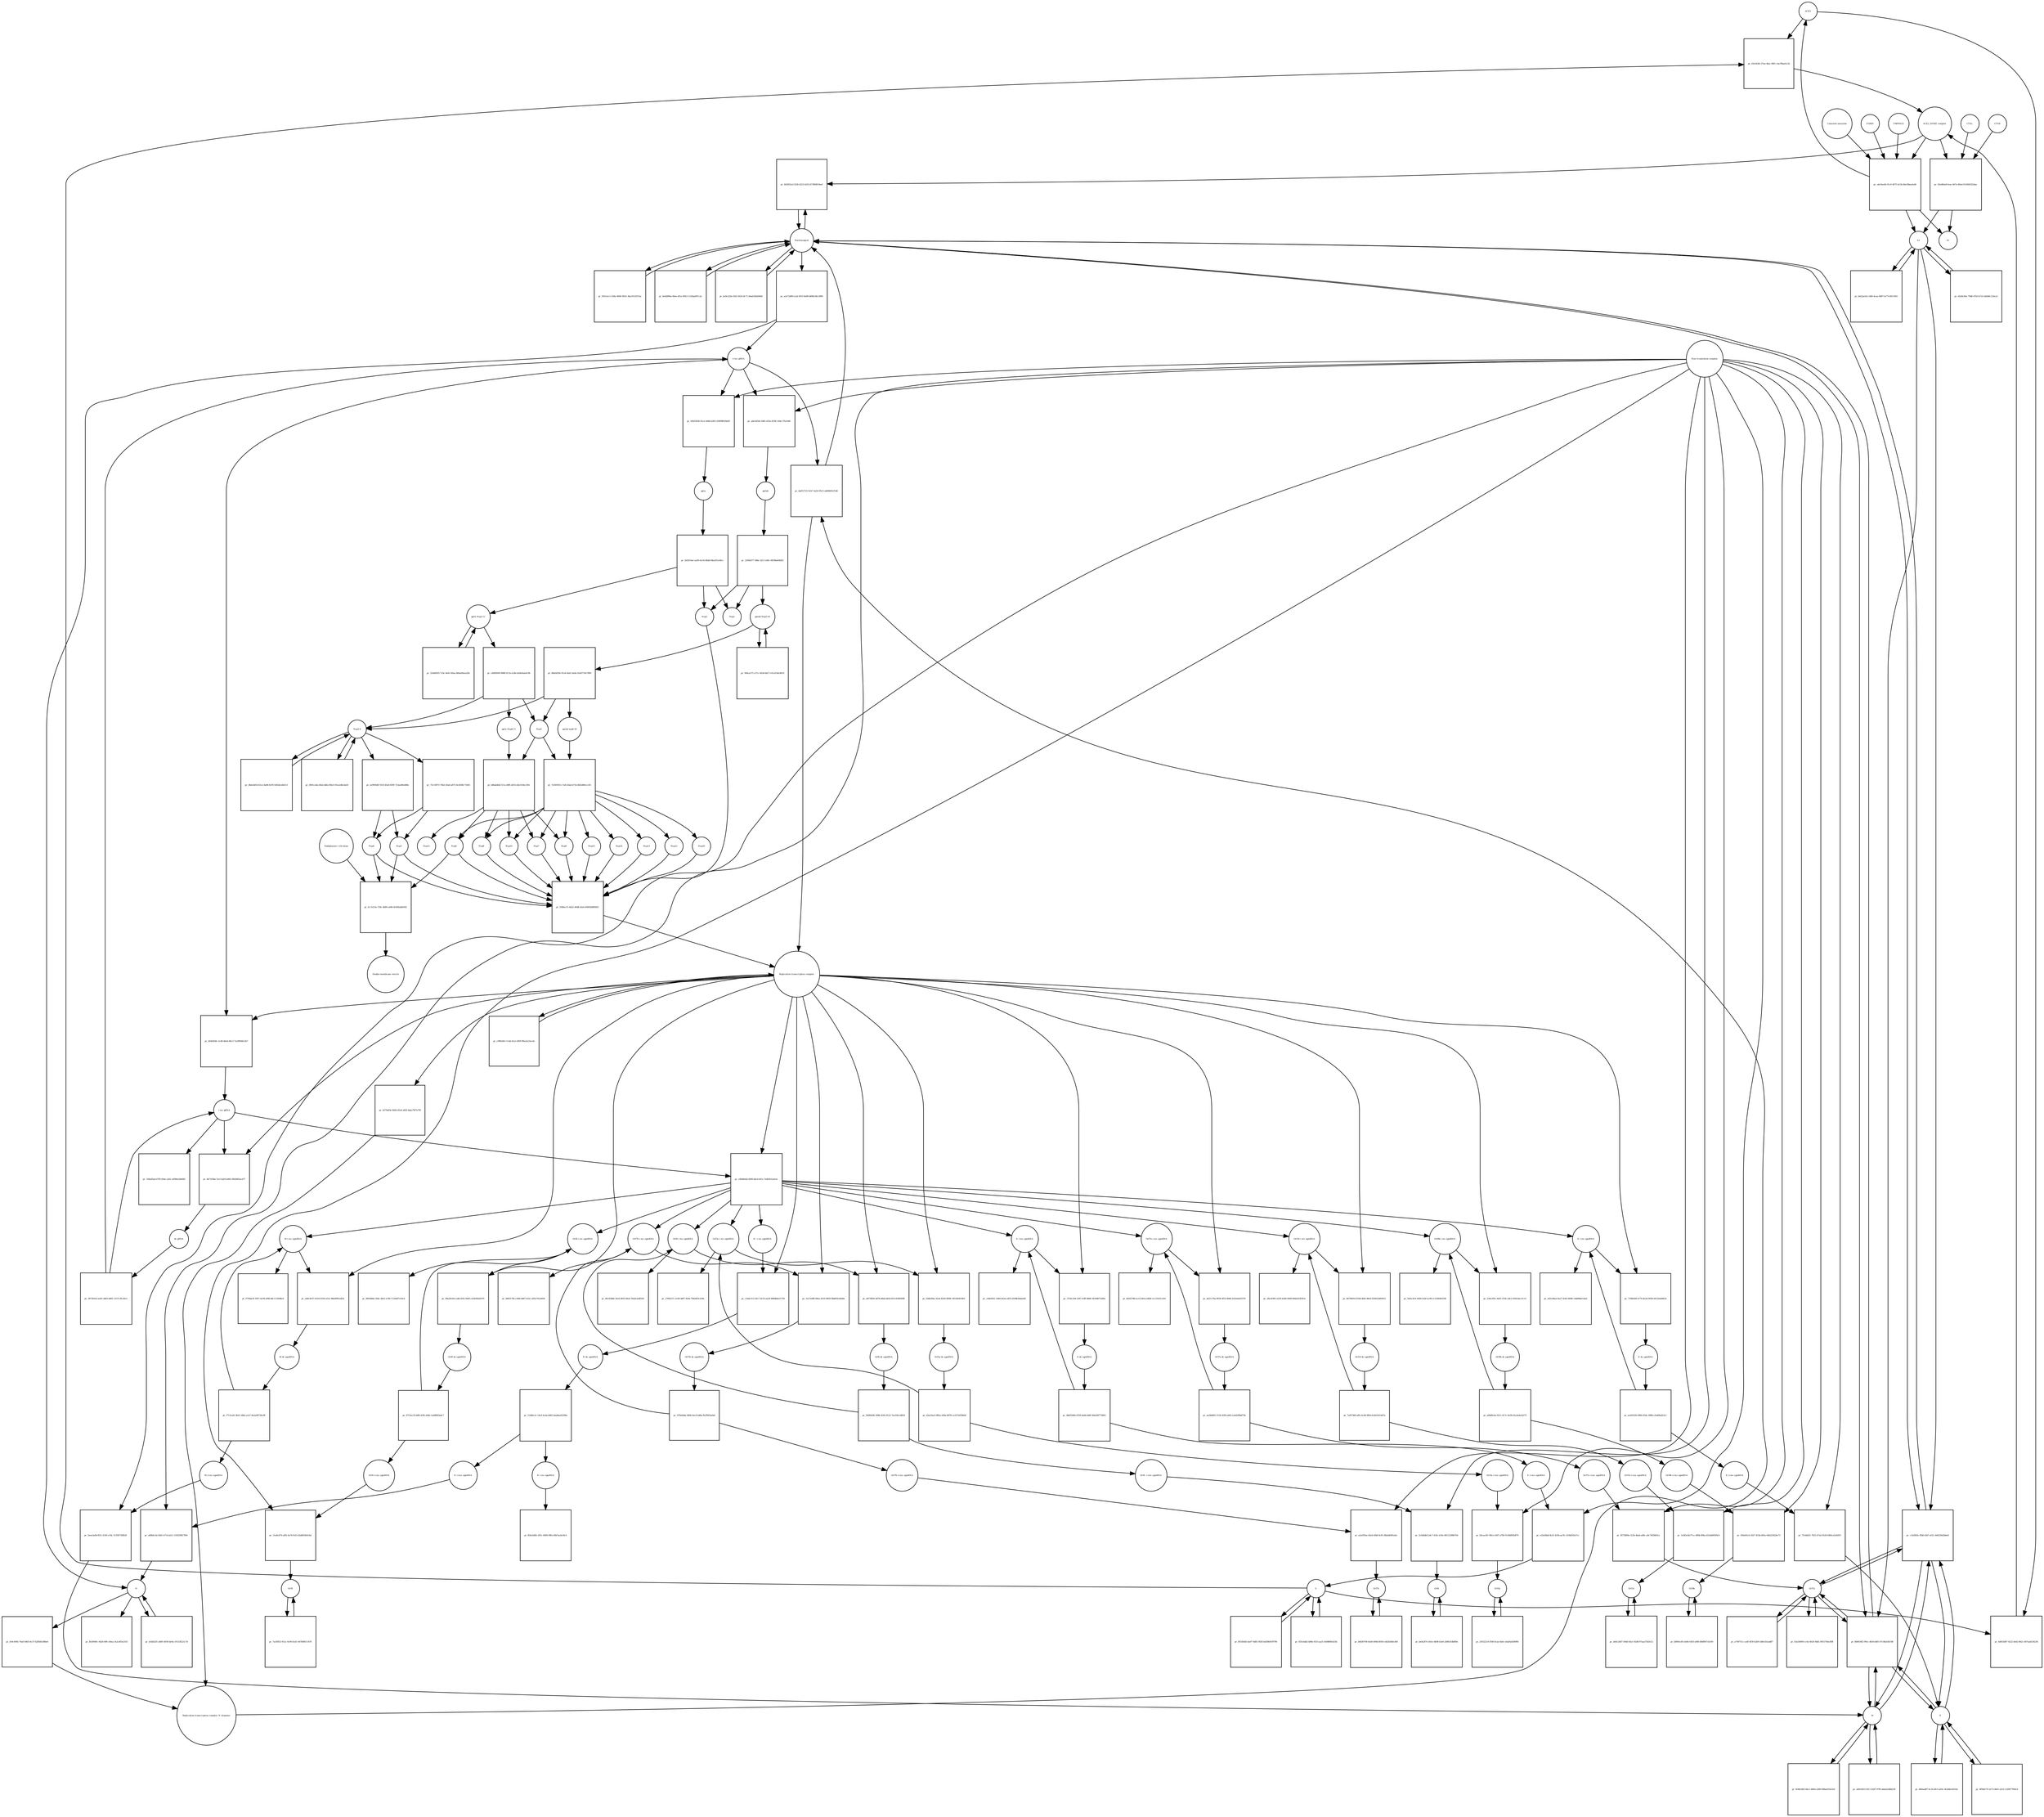 strict digraph  {
ACE2 [annotation="", bipartite=0, cls=macromolecule, fontsize=4, label=ACE2, shape=circle];
"pr_03e342fe-27ae-4fac-96f1-c4a7fbae5c1b" [annotation="", bipartite=1, cls=process, fontsize=4, label="pr_03e342fe-27ae-4fac-96f1-c4a7fbae5c1b", shape=square];
"ACE2_SPIKE complex" [annotation="", bipartite=0, cls=complex, fontsize=4, label="ACE2_SPIKE complex", shape=circle];
S [annotation=urn_miriam_uniprot_P0DTC2, bipartite=0, cls=macromolecule, fontsize=4, label=S, shape=circle];
Nucleocapsid [annotation="urn_miriam_obo.go_GO%3A0019013", bipartite=0, cls=complex, fontsize=4, label=Nucleocapsid, shape=circle];
"pr_843052a3-f228-4223-b25f-d17880819eef" [annotation="", bipartite=1, cls=process, fontsize=4, label="pr_843052a3-f228-4223-b25f-d17880819eef", shape=square];
"pr_63ed64a8-feae-467a-80ad-914366325daa" [annotation="", bipartite=1, cls=process, fontsize=4, label="pr_63ed64a8-feae-467a-80ad-914366325daa", shape=square];
S2 [annotation=urn_miriam_interpro_IPR002552, bipartite=0, cls=macromolecule, fontsize=4, label=S2, shape=circle];
CTSB [annotation="", bipartite=0, cls=macromolecule, fontsize=4, label=CTSB, shape=circle];
CTSL [annotation="", bipartite=0, cls=macromolecule, fontsize=4, label=CTSL, shape=circle];
S1 [annotation=urn_miriam_interpro_IPR002551, bipartite=0, cls=macromolecule, fontsize=4, label=S1, shape=circle];
"pr_6d455d87-9222-4e62-862c-b97aab534236" [annotation="", bipartite=1, cls=process, fontsize=4, label="pr_6d455d87-9222-4e62-862c-b97aab534236", shape=square];
"pr_8b9634f2-99cc-4fe8-b481-67c8fa03b7d8" [annotation="", bipartite=1, cls=process, fontsize=4, label="pr_8b9634f2-99cc-4fe8-b481-67c8fa03b7d8", shape=square];
E [annotation=urn_miriam_uniprot_P0DTC4, bipartite=0, cls=macromolecule, fontsize=4, label=E, shape=circle];
M [annotation=urn_miriam_uniprot_P0DTC5, bipartite=0, cls=macromolecule, fontsize=4, label=M, shape=circle];
Orf7a [annotation=urn_miriam_uniprot_P0DTC7, bipartite=0, cls=macromolecule, fontsize=4, label=Orf7a, shape=circle];
"pr_a2e72d69-e1af-4f53-8e89-b898c96c3989" [annotation="", bipartite=1, cls=process, fontsize=4, label="pr_a2e72d69-e1af-4f53-8e89-b898c96c3989", shape=square];
"(+)ss gRNA" [annotation=urn_miriam_refseq_NC_045512, bipartite=0, cls="nucleic acid feature", fontsize=4, label="(+)ss gRNA", shape=circle];
N [annotation=urn_miriam_uniprot_P0DTC9, bipartite=0, cls="macromolecule multimer", fontsize=4, label=N, shape=circle];
"pr_81fe1ec1-034e-4006-9655-3ba10120155a" [annotation="", bipartite=1, cls=process, fontsize=4, label="pr_81fe1ec1-034e-4006-9655-3ba10120155a", shape=square];
"pr_6e4d996a-06ee-4f1a-9953-1143ba997c2e" [annotation="", bipartite=1, cls=process, fontsize=4, label="pr_6e4d996a-06ee-4f1a-9953-1143ba997c2e", shape=square];
"pr_fb18949c-4428-49fc-b6ea-3e2cdf3e2103" [annotation="", bipartite=1, cls=process, fontsize=4, label="pr_fb18949c-4428-49fc-b6ea-3e2cdf3e2103", shape=square];
"pr_b1bb52f1-a885-4930-be9a-10133f221c7d" [annotation="", bipartite=1, cls=process, fontsize=4, label="pr_b1bb52f1-a885-4930-be9a-10133f221c7d", shape=square];
"N (+)ss sgmRNA" [annotation=urn_miriam_ncbigene_43740575, bipartite=0, cls="nucleic acid feature", fontsize=4, label="N (+)ss sgmRNA", shape=circle];
"pr_a80b0c3d-56d1-471d-ab11-319259817f66" [annotation="", bipartite=1, cls=process, fontsize=4, label="pr_a80b0c3d-56d1-471d-ab11-319259817f66", shape=square];
"Host translation complex" [annotation="urn_miriam_obo.go_GO%3A0070992", bipartite=0, cls=complex, fontsize=4, label="Host translation complex", shape=circle];
"pr_bc8c224e-f262-4414-8c71-b6a639eb940d" [annotation="", bipartite=1, cls=process, fontsize=4, label="pr_bc8c224e-f262-4414-8c71-b6a639eb940d", shape=square];
"pr_a4c9ee4b-91c9-4075-b134-6be50beafa46" [annotation="", bipartite=1, cls=process, fontsize=4, label="pr_a4c9ee4b-91c9-4075-b134-6be50beafa46", shape=square];
FURIN [annotation="", bipartite=0, cls=macromolecule, fontsize=4, label=FURIN, shape=circle];
TMPRSS2 [annotation="", bipartite=0, cls=macromolecule, fontsize=4, label=TMPRSS2, shape=circle];
"Camostat mesylate" [annotation="urn_miriam_pubchem.compound_2536", bipartite=0, cls="simple chemical", fontsize=4, label="Camostat mesylate", shape=circle];
"pr_62e8c46e-79d8-47b3-b723-eb0d6c21dca3" [annotation="", bipartite=1, cls=process, fontsize=4, label="pr_62e8c46e-79d8-47b3-b723-eb0d6c21dca3", shape=square];
"Replication transcription complex_N oligomer" [annotation="", bipartite=0, cls=complex, fontsize=4, label="Replication transcription complex_N oligomer", shape=circle];
"pr_da812722-9cb7-4a24-95c5-adb9b93cf1d6" [annotation="", bipartite=1, cls=process, fontsize=4, label="pr_da812722-9cb7-4a24-95c5-adb9b93cf1d6", shape=square];
"Replication transcription complex" [annotation="", bipartite=0, cls=complex, fontsize=4, label="Replication transcription complex", shape=circle];
"pr_c1b30b5c-ffb8-43d7-a011-446250d2bbe0" [annotation="", bipartite=1, cls=process, fontsize=4, label="pr_c1b30b5c-ffb8-43d7-a011-446250d2bbe0", shape=square];
"pr_bd22ae42-c9d0-4caa-9d97-fa77e3011903" [annotation="", bipartite=1, cls=process, fontsize=4, label="pr_bd22ae42-c9d0-4caa-9d97-fa77e3011903", shape=square];
"pp1a Nsp3-11" [annotation=urn_miriam_uniprot_P0DTC1, bipartite=0, cls=macromolecule, fontsize=4, label="pp1a Nsp3-11", shape=circle];
"pr_cd082600-9888-411b-a1db-afe8e4ae6c0b" [annotation="", bipartite=1, cls=process, fontsize=4, label="pr_cd082600-9888-411b-a1db-afe8e4ae6c0b", shape=square];
"pp1a Nsp6-11" [annotation=urn_miriam_uniprot_P0DTC1, bipartite=0, cls=macromolecule, fontsize=4, label="pp1a Nsp6-11", shape=circle];
"Nsp3-4" [annotation="urn_miriam_ncbiprotein_YP_009725299|urn_miriam_ncbiprotein_YP_009725300", bipartite=0, cls=macromolecule, fontsize=4, label="Nsp3-4", shape=circle];
Nsp5 [annotation=urn_miriam_ncbiprotein_YP_009725301, bipartite=0, cls="macromolecule multimer", fontsize=4, label=Nsp5, shape=circle];
"Endoplasmic reticulum" [annotation="urn_miriam_obo.go_GO%3A0005783", bipartite=0, cls=complex, fontsize=4, label="Endoplasmic reticulum", shape=circle];
"pr_fcc1e53a-729c-4b80-a446-8c6f4abb0282" [annotation="", bipartite=1, cls=process, fontsize=4, label="pr_fcc1e53a-729c-4b80-a446-8c6f4abb0282", shape=square];
"Double-membrane vesicle" [annotation="urn_miriam_obo.go_GO%3A0039718", bipartite=0, cls=complex, fontsize=4, label="Double-membrane vesicle", shape=circle];
Nsp4 [annotation=urn_miriam_ncbiprotein_YP_009725300, bipartite=0, cls=macromolecule, fontsize=4, label=Nsp4, shape=circle];
Nsp3 [annotation=urn_miriam_ncbiprotein_YP_009725299, bipartite=0, cls=macromolecule, fontsize=4, label=Nsp3, shape=circle];
Nsp6 [annotation=urn_miriam_ncbiprotein_YP_009725302, bipartite=0, cls=macromolecule, fontsize=4, label=Nsp6, shape=circle];
"pr_224dd505-7cbc-4e6c-b0aa-8d4a00aea28c" [annotation="", bipartite=1, cls=process, fontsize=4, label="pr_224dd505-7cbc-4e6c-b0aa-8d4a00aea28c", shape=square];
"pr_6bdcdd16-61ce-4a88-8cf9-5402dcebb513" [annotation="", bipartite=1, cls=process, fontsize=4, label="pr_6bdcdd16-61ce-4a88-8cf9-5402dcebb513", shape=square];
"pp1ab Nsp3-16" [annotation=urn_miriam_uniprot_P0DTD1, bipartite=0, cls=macromolecule, fontsize=4, label="pp1ab Nsp3-16", shape=circle];
"pr_944ca371-a71c-443d-bb17-e5ca53dc4810" [annotation="", bipartite=1, cls=process, fontsize=4, label="pr_944ca371-a71c-443d-bb17-e5ca53dc4810", shape=square];
"pr_88a6429a-91a4-4eb1-ba4e-43a0719e7899" [annotation="", bipartite=1, cls=process, fontsize=4, label="pr_88a6429a-91a4-4eb1-ba4e-43a0719e7899", shape=square];
"pp1ab nsp6-16" [annotation=urn_miriam_uniprot_P0DTD1, bipartite=0, cls=macromolecule, fontsize=4, label="pp1ab nsp6-16", shape=circle];
"pr_9e84c882-6bc1-4864-a589-098ae052e5ef" [annotation="", bipartite=1, cls=process, fontsize=4, label="pr_9e84c882-6bc1-4864-a589-098ae052e5ef", shape=square];
"pr_d00aad87-6c1b-4fc5-a63c-9e266e5431bc" [annotation="", bipartite=1, cls=process, fontsize=4, label="pr_d00aad87-6c1b-4fc5-a63c-9e266e5431bc", shape=square];
"pr_035cbdd2-b88e-41f3-aa51-fe6880fe625b" [annotation="", bipartite=1, cls=process, fontsize=4, label="pr_035cbdd2-b88e-41f3-aa51-fe6880fe625b", shape=square];
"pr_a6616815-f611-42d7-97f6-abeb22dbb239" [annotation="", bipartite=1, cls=process, fontsize=4, label="pr_a6616815-f611-42d7-97f6-abeb22dbb239", shape=square];
"pr_4f944170-2e73-4b01-a3cf-c520677f06c8" [annotation="", bipartite=1, cls=process, fontsize=4, label="pr_4f944170-2e73-4b01-a3cf-c520677f06c8", shape=square];
"pr_8f1d56d3-da97-4d81-8583-bd39b91f9796" [annotation="", bipartite=1, cls=process, fontsize=4, label="pr_8f1d56d3-da97-4d81-8583-bd39b91f9796", shape=square];
"pr_a749751c-ca4f-4f30-b2b9-5d9e1b1addf7" [annotation="", bipartite=1, cls=process, fontsize=4, label="pr_a749751c-ca4f-4f30-b2b9-5d9e1b1addf7", shape=square];
Orf6 [annotation=urn_miriam_uniprot_P0DTC6, bipartite=0, cls=macromolecule, fontsize=4, label=Orf6, shape=circle];
"pr_be9a3f7e-b01e-4b98-b3e6-2d9b31dbf89e" [annotation="", bipartite=1, cls=process, fontsize=4, label="pr_be9a3f7e-b01e-4b98-b3e6-2d9b31dbf89e", shape=square];
Orf3a [annotation=urn_miriam_uniprot_P0DTC3, bipartite=0, cls=macromolecule, fontsize=4, label=Orf3a, shape=circle];
"pr_20552214-f506-4cae-8a6c-ebaf4a838906" [annotation="", bipartite=1, cls=process, fontsize=4, label="pr_20552214-f506-4cae-8a6c-ebaf4a838906", shape=square];
Orf8 [annotation=urn_miriam_uniprot_P0DTC8, bipartite=0, cls=macromolecule, fontsize=4, label=Orf8, shape=circle];
"pr_7acf0f32-912c-4c90-b1d1-447b88511476" [annotation="", bipartite=1, cls=process, fontsize=4, label="pr_7acf0f32-912c-4c90-b1d1-447b88511476", shape=square];
Orf9b [annotation=urn_miriam_uniprot_P0DTD2, bipartite=0, cls=macromolecule, fontsize=4, label=Orf9b, shape=circle];
"pr_b809ec85-eb46-4303-af68-d9df847cb169" [annotation="", bipartite=1, cls=process, fontsize=4, label="pr_b809ec85-eb46-4303-af68-d9df847cb169", shape=square];
Orf14 [annotation=urn_miriam_uniprot_P0DTD3, bipartite=0, cls=macromolecule, fontsize=4, label=Orf14, shape=circle];
"pr_de8c24d7-59dd-45a1-92d8-97aaa75d3e12" [annotation="", bipartite=1, cls=process, fontsize=4, label="pr_de8c24d7-59dd-45a1-92d8-97aaa75d3e12", shape=square];
Orf7b [annotation=urn_miriam_uniprot_P0DTD8, bipartite=0, cls=macromolecule, fontsize=4, label=Orf7b, shape=circle];
"pr_b0d36768-0ed4-494d-8050-cb62b58dc560" [annotation="", bipartite=1, cls=process, fontsize=4, label="pr_b0d36768-0ed4-494d-8050-cb62b58dc560", shape=square];
"pr_03a54909-cc0a-4620-9dd1-0051764e3f8f" [annotation="", bipartite=1, cls=process, fontsize=4, label="pr_03a54909-cc0a-4620-9dd1-0051764e3f8f", shape=square];
"M (+)ss sgmRNA" [annotation="", bipartite=0, cls="nucleic acid feature", fontsize=4, label="M (+)ss sgmRNA", shape=circle];
"pr_3eea3a0b-f021-4100-a7dc-313587180b3f" [annotation="", bipartite=1, cls=process, fontsize=4, label="pr_3eea3a0b-f021-4100-a7dc-313587180b3f", shape=square];
"E (+)ss sgmRNA" [annotation="", bipartite=0, cls="nucleic acid feature", fontsize=4, label="E (+)ss sgmRNA", shape=circle];
"pr_7f1ddd31-7623-47a4-9528-f406ce5e8293" [annotation="", bipartite=1, cls=process, fontsize=4, label="pr_7f1ddd31-7623-47a4-9528-f406ce5e8293", shape=square];
"S (+)ss sgmRNA" [annotation="", bipartite=0, cls="nucleic acid feature", fontsize=4, label="S (+)ss sgmRNA", shape=circle];
"pr_e32e08a8-8cf2-410b-aa7b-1169d183a7cc" [annotation="", bipartite=1, cls=process, fontsize=4, label="pr_e32e08a8-8cf2-410b-aa7b-1169d183a7cc", shape=square];
"Orf7a (+)ss sgmRNA" [annotation="", bipartite=0, cls="nucleic acid feature", fontsize=4, label="Orf7a (+)ss sgmRNA", shape=circle];
"pr_8575808a-512b-4bab-a86c-a9c74f38401a" [annotation="", bipartite=1, cls=process, fontsize=4, label="pr_8575808a-512b-4bab-a86c-a9c74f38401a", shape=square];
"Orf6  (+)ss sgmRNA" [annotation="", bipartite=0, cls="nucleic acid feature", fontsize=4, label="Orf6  (+)ss sgmRNA", shape=circle];
"pr_2c0d4dfd-2dc7-418c-b19e-881122886764" [annotation="", bipartite=1, cls=process, fontsize=4, label="pr_2c0d4dfd-2dc7-418c-b19e-881122886764", shape=square];
"Orf3a (+)ss sgmRNA" [annotation="", bipartite=0, cls="nucleic acid feature", fontsize=4, label="Orf3a (+)ss sgmRNA", shape=circle];
"pr_04cac4f1-981e-4367-a7b9-9138d065df70" [annotation="", bipartite=1, cls=process, fontsize=4, label="pr_04cac4f1-981e-4367-a7b9-9138d065df70", shape=square];
"Orf8 (+)ss sgmRNA" [annotation="", bipartite=0, cls="nucleic acid feature", fontsize=4, label="Orf8 (+)ss sgmRNA", shape=circle];
"pr_31a8cd74-a9f2-4a78-9cf2-d2d0836d10af" [annotation="", bipartite=1, cls=process, fontsize=4, label="pr_31a8cd74-a9f2-4a78-9cf2-d2d0836d10af", shape=square];
"Orf9b (+)ss sgmRNA" [annotation="", bipartite=0, cls="nucleic acid feature", fontsize=4, label="Orf9b (+)ss sgmRNA", shape=circle];
"pr_056e05c6-2027-453b-b92a-04b225624e73" [annotation="", bipartite=1, cls=process, fontsize=4, label="pr_056e05c6-2027-453b-b92a-04b225624e73", shape=square];
"Orf14 (+)ss sgmRNA" [annotation="", bipartite=0, cls="nucleic acid feature", fontsize=4, label="Orf14 (+)ss sgmRNA", shape=circle];
"pr_3c8f2cb8-f7cc-489b-896a-d31dd495f9c8" [annotation="", bipartite=1, cls=process, fontsize=4, label="pr_3c8f2cb8-f7cc-489b-896a-d31dd495f9c8", shape=square];
"Orf7b (+)ss sgmRNA" [annotation="", bipartite=0, cls="nucleic acid feature", fontsize=4, label="Orf7b (+)ss sgmRNA", shape=circle];
"pr_a2a595ee-82e6-40bf-8cf0-38deb6081a6c" [annotation="", bipartite=1, cls=process, fontsize=4, label="pr_a2a595ee-82e6-40bf-8cf0-38deb6081a6c", shape=square];
"(-)ss gRNA" [annotation=urn_miriam_refseq_NC_045512, bipartite=0, cls="nucleic acid feature", fontsize=4, label="(-)ss gRNA", shape=circle];
"pr_558ed5ad-67f9-45de-a361-af990e26d082" [annotation="", bipartite=1, cls=process, fontsize=4, label="pr_558ed5ad-67f9-45de-a361-af990e26d082", shape=square];
"pr_fe9c4945-78a0-4465-8c37-b2ffd41d9be6" [annotation="", bipartite=1, cls=process, fontsize=4, label="pr_fe9c4945-78a0-4465-8c37-b2ffd41d9be6", shape=square];
"pr_d5d030dc-3c48-46e6-86c3-7a29904b12b7" [annotation="", bipartite=1, cls=process, fontsize=4, label="pr_d5d030dc-3c48-46e6-86c3-7a29904b12b7", shape=square];
"M (-)ss sgmRNA" [annotation=urn_miriam_ncbigene_43740571, bipartite=0, cls="nucleic acid feature", fontsize=4, label="M (-)ss sgmRNA", shape=circle];
"pr_f793be3f-3507-4c09-af98-d6c1135fdbc6" [annotation="", bipartite=1, cls=process, fontsize=4, label="pr_f793be3f-3507-4c09-af98-d6c1135fdbc6", shape=square];
"E (-)ss sgmRNA" [annotation=urn_miriam_ncbigene_43740570, bipartite=0, cls="nucleic acid feature", fontsize=4, label="E (-)ss sgmRNA", shape=circle];
"pr_e43cd6aa-4aa7-4243-869b-14dd0bb15ab2" [annotation="", bipartite=1, cls=process, fontsize=4, label="pr_e43cd6aa-4aa7-4243-869b-14dd0bb15ab2", shape=square];
"S (-)ss sgmRNA" [annotation="", bipartite=0, cls="nucleic acid feature", fontsize=4, label="S (-)ss sgmRNA", shape=circle];
"pr_c0def261-146d-4a5a-a455-d169b3bab2d0" [annotation="", bipartite=1, cls=process, fontsize=4, label="pr_c0def261-146d-4a5a-a455-d169b3bab2d0", shape=square];
"Orf7a (-)ss sgmRNA" [annotation="", bipartite=0, cls="nucleic acid feature", fontsize=4, label="Orf7a (-)ss sgmRNA", shape=circle];
"pr_662f2786-ac23-461a-b49d-1cc31b31c416" [annotation="", bipartite=1, cls=process, fontsize=4, label="pr_662f2786-ac23-461a-b49d-1cc31b31c416", shape=square];
"Orf6 (-)ss sgmRNA" [annotation="", bipartite=0, cls="nucleic acid feature", fontsize=4, label="Orf6 (-)ss sgmRNA", shape=circle];
"pr_06c93db6-1bc6-4053-bfed-76a4e2a8f262" [annotation="", bipartite=1, cls=process, fontsize=4, label="pr_06c93db6-1bc6-4053-bfed-76a4e2a8f262", shape=square];
"Orf3a (-)ss sgmRNA" [annotation="", bipartite=0, cls="nucleic acid feature", fontsize=4, label="Orf3a (-)ss sgmRNA", shape=circle];
"pr_2766227c-2c69-4df7-9244-7b45df3ca59a" [annotation="", bipartite=1, cls=process, fontsize=4, label="pr_2766227c-2c69-4df7-9244-7b45df3ca59a", shape=square];
"Orf8 (-)ss sgmRNA" [annotation="", bipartite=0, cls="nucleic acid feature", fontsize=4, label="Orf8 (-)ss sgmRNA", shape=circle];
"pr_4893dbbc-fd4c-4bcf-a7d0-7c1bd47c03cb" [annotation="", bipartite=1, cls=process, fontsize=4, label="pr_4893dbbc-fd4c-4bcf-a7d0-7c1bd47c03cb", shape=square];
"Orf9b (-)ss sgmRNA" [annotation="", bipartite=0, cls="nucleic acid feature", fontsize=4, label="Orf9b (-)ss sgmRNA", shape=circle];
"pr_5efac414-5694-4cbf-ac99-1c163649218b" [annotation="", bipartite=1, cls=process, fontsize=4, label="pr_5efac414-5694-4cbf-ac99-1c163649218b", shape=square];
"Orf14 (-)ss sgmRNA" [annotation="", bipartite=0, cls="nucleic acid feature", fontsize=4, label="Orf14 (-)ss sgmRNA", shape=circle];
"pr_3fac8395-2a50-4246-9499-00da433f3f1e" [annotation="", bipartite=1, cls=process, fontsize=4, label="pr_3fac8395-2a50-4246-9499-00da433f3f1e", shape=square];
"Orf7b (-)ss sgmRNA" [annotation="", bipartite=0, cls="nucleic acid feature", fontsize=4, label="Orf7b (-)ss sgmRNA", shape=circle];
"pr_90d3179e-c49b-4487-b32c-a05a741a0f36" [annotation="", bipartite=1, cls=process, fontsize=4, label="pr_90d3179e-c49b-4487-b32c-a05a741a0f36", shape=square];
"pr_8b71f5bb-7ecf-4a95-b965-f9d2883ecd77" [annotation="", bipartite=1, cls=process, fontsize=4, label="pr_8b71f5bb-7ecf-4a95-b965-f9d2883ecd77", shape=square];
"ds gRNA" [annotation=urn_miriam_refseq_NC_045512, bipartite=0, cls="nucleic acid feature", fontsize=4, label="ds gRNA", shape=circle];
"pr_a94c9c07-61e9-4104-a53c-98e6f901a82e" [annotation="", bipartite=1, cls=process, fontsize=4, label="pr_a94c9c07-61e9-4104-a53c-98e6f901a82e", shape=square];
"M ds sgmRNA" [annotation="", bipartite=0, cls="nucleic acid feature", fontsize=4, label="M ds sgmRNA", shape=circle];
"pr_719b020f-b779-4e2d-9938-4415afa66fcb" [annotation="", bipartite=1, cls=process, fontsize=4, label="pr_719b020f-b779-4e2d-9938-4415afa66fcb", shape=square];
"E ds sgmRNA" [annotation="", bipartite=0, cls="nucleic acid feature", fontsize=4, label="E ds sgmRNA", shape=circle];
"pr_751bc184-2387-43ff-8660-3618d0722bfa" [annotation="", bipartite=1, cls=process, fontsize=4, label="pr_751bc184-2387-43ff-8660-3618d0722bfa", shape=square];
"S ds sgmRNA" [annotation="", bipartite=0, cls="nucleic acid feature", fontsize=4, label="S ds sgmRNA", shape=circle];
"pr_da51176a-8939-4f52-8b9e-b1b5a6af3370" [annotation="", bipartite=1, cls=process, fontsize=4, label="pr_da51176a-8939-4f52-8b9e-b1b5a6af3370", shape=square];
"Orf7a ds sgmRNA" [annotation="", bipartite=0, cls="nucleic acid feature", fontsize=4, label="Orf7a ds sgmRNA", shape=circle];
"pr_d473ff40-4d78-48ab-bb54-831c638930fb" [annotation="", bipartite=1, cls=process, fontsize=4, label="pr_d473ff40-4d78-48ab-bb54-831c638930fb", shape=square];
"Orf6 ds sgmRNA" [annotation="", bipartite=0, cls="nucleic acid feature", fontsize=4, label="Orf6 ds sgmRNA", shape=circle];
"pr_f2db204a-32a4-4259-9098-14f149301963" [annotation="", bipartite=1, cls=process, fontsize=4, label="pr_f2db204a-32a4-4259-9098-14f149301963", shape=square];
"Orf3a ds sgmRNA" [annotation="", bipartite=0, cls="nucleic acid feature", fontsize=4, label="Orf3a ds sgmRNA", shape=circle];
"pr_99a20c6d-ca4b-45f2-9a85-cd3438afd370" [annotation="", bipartite=1, cls=process, fontsize=4, label="pr_99a20c6d-ca4b-45f2-9a85-cd3438afd370", shape=square];
"Orf8 ds sgmRNA" [annotation="", bipartite=0, cls="nucleic acid feature", fontsize=4, label="Orf8 ds sgmRNA", shape=circle];
"pr_334c295c-4d31-47dc-a8c2-929cdaccfc12" [annotation="", bipartite=1, cls=process, fontsize=4, label="pr_334c295c-4d31-47dc-a8c2-929cdaccfc12", shape=square];
"Orf9b ds sgmRNA" [annotation="", bipartite=0, cls="nucleic acid feature", fontsize=4, label="Orf9b ds sgmRNA", shape=circle];
"pr_86790916-91b9-4bf2-86e0-930432d93912" [annotation="", bipartite=1, cls=process, fontsize=4, label="pr_86790916-91b9-4bf2-86e0-930432d93912", shape=square];
"Orf14 ds sgmRNA" [annotation="", bipartite=0, cls="nucleic acid feature", fontsize=4, label="Orf14 ds sgmRNA", shape=circle];
"pr_1e27a98f-00ea-4510-9850-9bbf05c6d56e" [annotation="", bipartite=1, cls=process, fontsize=4, label="pr_1e27a98f-00ea-4510-9850-9bbf05c6d56e", shape=square];
"Orf7b ds sgmRNA" [annotation="", bipartite=0, cls="nucleic acid feature", fontsize=4, label="Orf7b ds sgmRNA", shape=circle];
"pr_397561b3-ae81-4d63-b801-2157c3fc26ce" [annotation="", bipartite=1, cls=process, fontsize=4, label="pr_397561b3-ae81-4d63-b801-2157c3fc26ce", shape=square];
"pr_f713ca41-8b21-4bfe-a1a7-8a2a90730c99" [annotation="", bipartite=1, cls=process, fontsize=4, label="pr_f713ca41-8b21-4bfe-a1a7-8a2a90730c99", shape=square];
"pr_acb01626-9960-45dc-906b-cfe40fad23c1" [annotation="", bipartite=1, cls=process, fontsize=4, label="pr_acb01626-9960-45dc-906b-cfe40fad23c1", shape=square];
"pr_4b835084-0359-4a6b-bd0f-49ed58773683" [annotation="", bipartite=1, cls=process, fontsize=4, label="pr_4b835084-0359-4a6b-bd0f-49ed58773683", shape=square];
"pr_ea58d465-5126-42f8-a942-e2e62f0bd73b" [annotation="", bipartite=1, cls=process, fontsize=4, label="pr_ea58d465-5126-42f8-a942-e2e62f0bd73b", shape=square];
"pr_f4984266-3984-4245-8122-7ee55fe1d854" [annotation="", bipartite=1, cls=process, fontsize=4, label="pr_f4984266-3984-4245-8122-7ee55fe1d854", shape=square];
"pr_d3a23ee5-882a-438a-8678-ce327a059b0d" [annotation="", bipartite=1, cls=process, fontsize=4, label="pr_d3a23ee5-882a-438a-8678-ce327a059b0d", shape=square];
"pr_8715ec3f-0df9-43f4-a94b-1afd8f45edc7" [annotation="", bipartite=1, cls=process, fontsize=4, label="pr_8715ec3f-0df9-43f4-a94b-1afd8f45edc7", shape=square];
"pr_e68d9c6e-9211-417c-9e39-d1a3e4e1b275" [annotation="", bipartite=1, cls=process, fontsize=4, label="pr_e68d9c6e-9211-417c-9e39-d1a3e4e1b275", shape=square];
"pr_7a95746f-affe-4c08-9f64-6c9e9161447a" [annotation="", bipartite=1, cls=process, fontsize=4, label="pr_7a95746f-affe-4c08-9f64-6c9e9161447a", shape=square];
"pr_070eb4de-9846-4ec8-b48a-fb1ff6f3a0a6" [annotation="", bipartite=1, cls=process, fontsize=4, label="pr_070eb4de-9846-4ec8-b48a-fb1ff6f3a0a6", shape=square];
"N  (-)ss sgmRNA" [annotation=urn_miriam_ncbigene_43740575, bipartite=0, cls="nucleic acid feature", fontsize=4, label="N  (-)ss sgmRNA", shape=circle];
"pr_c5a8c313-26c7-4133-aa29-898db6a51756" [annotation="", bipartite=1, cls=process, fontsize=4, label="pr_c5a8c313-26c7-4133-aa29-898db6a51756", shape=square];
"N ds sgmRNA" [annotation="", bipartite=0, cls="nucleic acid feature", fontsize=4, label="N ds sgmRNA", shape=circle];
"pr_11db0c2c-14c0-4cda-b662-dea8ead2298a" [annotation="", bipartite=1, cls=process, fontsize=4, label="pr_11db0c2c-14c0-4cda-b662-dea8ead2298a", shape=square];
"N (-)ss sgmRNA" [annotation="", bipartite=0, cls="nucleic acid feature", fontsize=4, label="N (-)ss sgmRNA", shape=circle];
pp1ab [annotation=urn_miriam_uniprot_P0DTD1, bipartite=0, cls=macromolecule, fontsize=4, label=pp1ab, shape=circle];
"pr_2269e077-48bc-4211-b4fc-8459bdefb81f" [annotation="", bipartite=1, cls=process, fontsize=4, label="pr_2269e077-48bc-4211-b4fc-8459bdefb81f", shape=square];
Nsp2 [annotation=urn_miriam_ncbiprotein_YP_009725298, bipartite=0, cls=macromolecule, fontsize=4, label=Nsp2, shape=circle];
Nsp1 [annotation=urn_miriam_ncbiprotein_YP_009725297, bipartite=0, cls=macromolecule, fontsize=4, label=Nsp1, shape=circle];
pp1a [annotation=urn_miriam_uniprot_P0DTC1, bipartite=0, cls=macromolecule, fontsize=4, label=pp1a, shape=circle];
"pr_2b5410ae-ea09-4c54-86dd-f4ba3f1a58cc" [annotation="", bipartite=1, cls=process, fontsize=4, label="pr_2b5410ae-ea09-4c54-86dd-f4ba3f1a58cc", shape=square];
"pr_0601ca6a-6fab-4db2-89a5-91ea2d6cda50" [annotation="", bipartite=1, cls=process, fontsize=4, label="pr_0601ca6a-6fab-4db2-89a5-91ea2d6cda50", shape=square];
"pr_ee995fd8-7d10-45a9-83f9-723aa98e488e" [annotation="", bipartite=1, cls=process, fontsize=4, label="pr_ee995fd8-7d10-45a9-83f9-723aa98e488e", shape=square];
"pr_72c16973-76b2-45a6-a873-0c4508c71665" [annotation="", bipartite=1, cls=process, fontsize=4, label="pr_72c16973-76b2-45a6-a873-0c4508c71665", shape=square];
"pr_b8bab4b4-511a-48ff-a833-e6e3104c259c" [annotation="", bipartite=1, cls=process, fontsize=4, label="pr_b8bab4b4-511a-48ff-a833-e6e3104c259c", shape=square];
Nsp7 [annotation=urn_miriam_ncbiprotein_YP_009725303, bipartite=0, cls=macromolecule, fontsize=4, label=Nsp7, shape=circle];
Nsp8 [annotation=urn_miriam_ncbiprotein_YP_009725304, bipartite=0, cls=macromolecule, fontsize=4, label=Nsp8, shape=circle];
Nsp9 [annotation=urn_miriam_ncbiprotein_YP_009725305, bipartite=0, cls=macromolecule, fontsize=4, label=Nsp9, shape=circle];
Nsp10 [annotation=urn_miriam_ncbiprotein_YP_009725306, bipartite=0, cls=macromolecule, fontsize=4, label=Nsp10, shape=circle];
Nsp11 [annotation=urn_miriam_ncbiprotein_YP_009725312, bipartite=0, cls=macromolecule, fontsize=4, label=Nsp11, shape=circle];
"pr_7e305933-c7a8-43ab-b71b-4fd2d08ccc83" [annotation="", bipartite=1, cls=process, fontsize=4, label="pr_7e305933-c7a8-43ab-b71b-4fd2d08ccc83", shape=square];
Nsp13 [annotation=urn_miriam_ncbiprotein_YP_009725308, bipartite=0, cls=macromolecule, fontsize=4, label=Nsp13, shape=circle];
Nsp12 [annotation=urn_miriam_ncbiprotein_YP_009725307, bipartite=0, cls=macromolecule, fontsize=4, label=Nsp12, shape=circle];
Nsp16 [annotation=urn_miriam_ncbiprotein_YP_009725311, bipartite=0, cls=macromolecule, fontsize=4, label=Nsp16, shape=circle];
Nsp15 [annotation=urn_miriam_ncbiprotein_YP_009725310, bipartite=0, cls=macromolecule, fontsize=4, label=Nsp15, shape=circle];
Nsp14 [annotation=urn_miriam_ncbiprotein_YP_009725309, bipartite=0, cls=macromolecule, fontsize=4, label=Nsp14, shape=circle];
"pr_5f46ec51-bd22-46d8-b3e6-46692b800d51" [annotation="", bipartite=1, cls=process, fontsize=4, label="pr_5f46ec51-bd22-46d8-b3e6-46692b800d51", shape=square];
"pr_43b55636-91ce-4440-b365-439f98029a69" [annotation="", bipartite=1, cls=process, fontsize=4, label="pr_43b55636-91ce-4440-b365-439f98029a69", shape=square];
"pr_abe54244-3465-410a-8358-10dcc7fa1040" [annotation="", bipartite=1, cls=process, fontsize=4, label="pr_abe54244-3465-410a-8358-10dcc7fa1040", shape=square];
"pr_85bcbd82-295c-4069-99fe-66b7aa4cf4c6" [annotation="", bipartite=1, cls=process, fontsize=4, label="pr_85bcbd82-295c-4069-99fe-66b7aa4cf4c6", shape=square];
"pr_c99628cf-1c4d-41a1-bf0f-ff8a3a23eceb" [annotation="", bipartite=1, cls=process, fontsize=4, label="pr_c99628cf-1c4d-41a1-bf0f-ff8a3a23eceb", shape=square];
"pr_b579ef0e-9d2b-45e4-a85f-4da270f7e7f6" [annotation="", bipartite=1, cls=process, fontsize=4, label="pr_b579ef0e-9d2b-45e4-a85f-4da270f7e7f6", shape=square];
"pr_c80d40a8-d589-4bcd-bf1e-7a0b501eeb1e" [annotation="", bipartite=1, cls=process, fontsize=4, label="pr_c80d40a8-d589-4bcd-bf1e-7a0b501eeb1e", shape=square];
ACE2 -> "pr_03e342fe-27ae-4fac-96f1-c4a7fbae5c1b"  [annotation="", interaction_type=consumption];
ACE2 -> "pr_6d455d87-9222-4e62-862c-b97aab534236"  [annotation="", interaction_type=consumption];
"pr_03e342fe-27ae-4fac-96f1-c4a7fbae5c1b" -> "ACE2_SPIKE complex"  [annotation="", interaction_type=production];
"ACE2_SPIKE complex" -> "pr_843052a3-f228-4223-b25f-d17880819eef"  [annotation="urn_miriam_pubmed_32142651|urn_miriam_pubmed_32094589|urn_miriam_taxonomy_2697049", interaction_type=stimulation];
"ACE2_SPIKE complex" -> "pr_63ed64a8-feae-467a-80ad-914366325daa"  [annotation="", interaction_type=consumption];
"ACE2_SPIKE complex" -> "pr_a4c9ee4b-91c9-4075-b134-6be50beafa46"  [annotation="", interaction_type=consumption];
S -> "pr_03e342fe-27ae-4fac-96f1-c4a7fbae5c1b"  [annotation="", interaction_type=consumption];
S -> "pr_6d455d87-9222-4e62-862c-b97aab534236"  [annotation="", interaction_type=consumption];
S -> "pr_035cbdd2-b88e-41f3-aa51-fe6880fe625b"  [annotation="", interaction_type=consumption];
S -> "pr_8f1d56d3-da97-4d81-8583-bd39b91f9796"  [annotation="", interaction_type=consumption];
Nucleocapsid -> "pr_843052a3-f228-4223-b25f-d17880819eef"  [annotation="", interaction_type=consumption];
Nucleocapsid -> "pr_8b9634f2-99cc-4fe8-b481-67c8fa03b7d8"  [annotation="", interaction_type=consumption];
Nucleocapsid -> "pr_a2e72d69-e1af-4f53-8e89-b898c96c3989"  [annotation="", interaction_type=consumption];
Nucleocapsid -> "pr_81fe1ec1-034e-4006-9655-3ba10120155a"  [annotation="", interaction_type=consumption];
Nucleocapsid -> "pr_6e4d996a-06ee-4f1a-9953-1143ba997c2e"  [annotation="", interaction_type=consumption];
Nucleocapsid -> "pr_bc8c224e-f262-4414-8c71-b6a639eb940d"  [annotation="", interaction_type=consumption];
Nucleocapsid -> "pr_c1b30b5c-ffb8-43d7-a011-446250d2bbe0"  [annotation="", interaction_type=consumption];
"pr_843052a3-f228-4223-b25f-d17880819eef" -> Nucleocapsid  [annotation="", interaction_type=production];
"pr_63ed64a8-feae-467a-80ad-914366325daa" -> S2  [annotation="", interaction_type=production];
"pr_63ed64a8-feae-467a-80ad-914366325daa" -> S1  [annotation="", interaction_type=production];
S2 -> "pr_8b9634f2-99cc-4fe8-b481-67c8fa03b7d8"  [annotation="urn_miriam_pubmed_32142651|urn_miriam_pubmed_32094589|urn_miriam_pubmed_32047258|urn_miriam_taxonomy_2697049", interaction_type=stimulation];
S2 -> "pr_62e8c46e-79d8-47b3-b723-eb0d6c21dca3"  [annotation="", interaction_type=consumption];
S2 -> "pr_c1b30b5c-ffb8-43d7-a011-446250d2bbe0"  [annotation="urn_miriam_pubmed_32142651|urn_miriam_pubmed_32047258|urn_miriam_taxonomy_2697049", interaction_type=stimulation];
S2 -> "pr_bd22ae42-c9d0-4caa-9d97-fa77e3011903"  [annotation="", interaction_type=consumption];
CTSB -> "pr_63ed64a8-feae-467a-80ad-914366325daa"  [annotation="urn_miriam_pubmed_32142651|urn_miriam_taxonomy_2697049", interaction_type=catalysis];
CTSL -> "pr_63ed64a8-feae-467a-80ad-914366325daa"  [annotation="urn_miriam_pubmed_32142651|urn_miriam_taxonomy_2697049", interaction_type=catalysis];
"pr_6d455d87-9222-4e62-862c-b97aab534236" -> "ACE2_SPIKE complex"  [annotation="", interaction_type=production];
"pr_8b9634f2-99cc-4fe8-b481-67c8fa03b7d8" -> Nucleocapsid  [annotation="", interaction_type=production];
"pr_8b9634f2-99cc-4fe8-b481-67c8fa03b7d8" -> E  [annotation="", interaction_type=production];
"pr_8b9634f2-99cc-4fe8-b481-67c8fa03b7d8" -> M  [annotation="", interaction_type=production];
"pr_8b9634f2-99cc-4fe8-b481-67c8fa03b7d8" -> Orf7a  [annotation="", interaction_type=production];
E -> "pr_8b9634f2-99cc-4fe8-b481-67c8fa03b7d8"  [annotation="", interaction_type=consumption];
E -> "pr_c1b30b5c-ffb8-43d7-a011-446250d2bbe0"  [annotation="", interaction_type=consumption];
E -> "pr_d00aad87-6c1b-4fc5-a63c-9e266e5431bc"  [annotation="", interaction_type=consumption];
E -> "pr_4f944170-2e73-4b01-a3cf-c520677f06c8"  [annotation="", interaction_type=consumption];
M -> "pr_8b9634f2-99cc-4fe8-b481-67c8fa03b7d8"  [annotation="", interaction_type=consumption];
M -> "pr_c1b30b5c-ffb8-43d7-a011-446250d2bbe0"  [annotation="", interaction_type=consumption];
M -> "pr_9e84c882-6bc1-4864-a589-098ae052e5ef"  [annotation="", interaction_type=consumption];
M -> "pr_a6616815-f611-42d7-97f6-abeb22dbb239"  [annotation="", interaction_type=consumption];
Orf7a -> "pr_8b9634f2-99cc-4fe8-b481-67c8fa03b7d8"  [annotation="", interaction_type=consumption];
Orf7a -> "pr_c1b30b5c-ffb8-43d7-a011-446250d2bbe0"  [annotation="", interaction_type=consumption];
Orf7a -> "pr_a749751c-ca4f-4f30-b2b9-5d9e1b1addf7"  [annotation="", interaction_type=consumption];
Orf7a -> "pr_03a54909-cc0a-4620-9dd1-0051764e3f8f"  [annotation="", interaction_type=consumption];
"pr_a2e72d69-e1af-4f53-8e89-b898c96c3989" -> "(+)ss gRNA"  [annotation="", interaction_type=production];
"pr_a2e72d69-e1af-4f53-8e89-b898c96c3989" -> N  [annotation="", interaction_type=production];
"(+)ss gRNA" -> "pr_da812722-9cb7-4a24-95c5-adb9b93cf1d6"  [annotation="", interaction_type=consumption];
"(+)ss gRNA" -> "pr_d5d030dc-3c48-46e6-86c3-7a29904b12b7"  [annotation="", interaction_type=consumption];
"(+)ss gRNA" -> "pr_43b55636-91ce-4440-b365-439f98029a69"  [annotation="", interaction_type=consumption];
"(+)ss gRNA" -> "pr_abe54244-3465-410a-8358-10dcc7fa1040"  [annotation="", interaction_type=consumption];
N -> "pr_fb18949c-4428-49fc-b6ea-3e2cdf3e2103"  [annotation="", interaction_type=consumption];
N -> "pr_b1bb52f1-a885-4930-be9a-10133f221c7d"  [annotation="", interaction_type=consumption];
N -> "pr_fe9c4945-78a0-4465-8c37-b2ffd41d9be6"  [annotation="", interaction_type=consumption];
"pr_81fe1ec1-034e-4006-9655-3ba10120155a" -> Nucleocapsid  [annotation="", interaction_type=production];
"pr_6e4d996a-06ee-4f1a-9953-1143ba997c2e" -> Nucleocapsid  [annotation="", interaction_type=production];
"pr_b1bb52f1-a885-4930-be9a-10133f221c7d" -> N  [annotation="", interaction_type=production];
"N (+)ss sgmRNA" -> "pr_a80b0c3d-56d1-471d-ab11-319259817f66"  [annotation="", interaction_type=consumption];
"pr_a80b0c3d-56d1-471d-ab11-319259817f66" -> N  [annotation="", interaction_type=production];
"Host translation complex" -> "pr_a80b0c3d-56d1-471d-ab11-319259817f66"  [annotation="", interaction_type="necessary stimulation"];
"Host translation complex" -> "pr_3eea3a0b-f021-4100-a7dc-313587180b3f"  [annotation="urn_miriam_pubmed_31226023|urn_miriam_pubmed_27712623", interaction_type="necessary stimulation"];
"Host translation complex" -> "pr_7f1ddd31-7623-47a4-9528-f406ce5e8293"  [annotation="urn_miriam_pubmed_31226023|urn_miriam_pubmed_27712623", interaction_type="necessary stimulation"];
"Host translation complex" -> "pr_e32e08a8-8cf2-410b-aa7b-1169d183a7cc"  [annotation="urn_miriam_pubmed_31226023|urn_miriam_pubmed_27712623", interaction_type="necessary stimulation"];
"Host translation complex" -> "pr_8575808a-512b-4bab-a86c-a9c74f38401a"  [annotation="urn_miriam_pubmed_31226023|urn_miriam_pubmed_27712623", interaction_type="necessary stimulation"];
"Host translation complex" -> "pr_2c0d4dfd-2dc7-418c-b19e-881122886764"  [annotation="urn_miriam_pubmed_31226023|urn_miriam_pubmed_27712623", interaction_type="necessary stimulation"];
"Host translation complex" -> "pr_04cac4f1-981e-4367-a7b9-9138d065df70"  [annotation="urn_miriam_pubmed_31226023|urn_miriam_pubmed_27712623", interaction_type="necessary stimulation"];
"Host translation complex" -> "pr_31a8cd74-a9f2-4a78-9cf2-d2d0836d10af"  [annotation="urn_miriam_pubmed_31226023|urn_miriam_pubmed_27712623", interaction_type="necessary stimulation"];
"Host translation complex" -> "pr_056e05c6-2027-453b-b92a-04b225624e73"  [annotation="urn_miriam_pubmed_31226023|urn_miriam_pubmed_27712623", interaction_type="necessary stimulation"];
"Host translation complex" -> "pr_3c8f2cb8-f7cc-489b-896a-d31dd495f9c8"  [annotation="urn_miriam_pubmed_31226023|urn_miriam_pubmed_27712623", interaction_type="necessary stimulation"];
"Host translation complex" -> "pr_a2a595ee-82e6-40bf-8cf0-38deb6081a6c"  [annotation="urn_miriam_pubmed_31226023|urn_miriam_pubmed_27712623", interaction_type="necessary stimulation"];
"Host translation complex" -> "pr_43b55636-91ce-4440-b365-439f98029a69"  [annotation="urn_miriam_pubmed_31226023|urn_miriam_pubmed_27712623", interaction_type="necessary stimulation"];
"Host translation complex" -> "pr_abe54244-3465-410a-8358-10dcc7fa1040"  [annotation="urn_miriam_pubmed_31226023|urn_miriam_pubmed_27712623", interaction_type="necessary stimulation"];
"pr_bc8c224e-f262-4414-8c71-b6a639eb940d" -> Nucleocapsid  [annotation="", interaction_type=production];
"pr_a4c9ee4b-91c9-4075-b134-6be50beafa46" -> S2  [annotation="", interaction_type=production];
"pr_a4c9ee4b-91c9-4075-b134-6be50beafa46" -> ACE2  [annotation="", interaction_type=production];
"pr_a4c9ee4b-91c9-4075-b134-6be50beafa46" -> S1  [annotation="", interaction_type=production];
FURIN -> "pr_a4c9ee4b-91c9-4075-b134-6be50beafa46"  [annotation="urn_miriam_pubmed_32142651|urn_miriam_pubmed_32362314|urn_miriam_taxonomy_2697049", interaction_type=catalysis];
TMPRSS2 -> "pr_a4c9ee4b-91c9-4075-b134-6be50beafa46"  [annotation="urn_miriam_pubmed_32142651|urn_miriam_pubmed_32362314|urn_miriam_taxonomy_2697049", interaction_type=catalysis];
"Camostat mesylate" -> "pr_a4c9ee4b-91c9-4075-b134-6be50beafa46"  [annotation="urn_miriam_pubmed_32142651|urn_miriam_pubmed_32362314|urn_miriam_taxonomy_2697049", interaction_type=inhibition];
"pr_62e8c46e-79d8-47b3-b723-eb0d6c21dca3" -> S2  [annotation="", interaction_type=production];
"Replication transcription complex_N oligomer" -> "pr_da812722-9cb7-4a24-95c5-adb9b93cf1d6"  [annotation="", interaction_type=consumption];
"pr_da812722-9cb7-4a24-95c5-adb9b93cf1d6" -> Nucleocapsid  [annotation="", interaction_type=production];
"pr_da812722-9cb7-4a24-95c5-adb9b93cf1d6" -> "Replication transcription complex"  [annotation="", interaction_type=production];
"Replication transcription complex" -> "pr_d5d030dc-3c48-46e6-86c3-7a29904b12b7"  [annotation="urn_miriam_pubmed_22438542|urn_miriam_taxonomy_11142", interaction_type="necessary stimulation"];
"Replication transcription complex" -> "pr_8b71f5bb-7ecf-4a95-b965-f9d2883ecd77"  [annotation="urn_miriam_pubmed_22438542|urn_miriam_taxonomy_11142", interaction_type="necessary stimulation"];
"Replication transcription complex" -> "pr_a94c9c07-61e9-4104-a53c-98e6f901a82e"  [annotation="urn_miriam_pubmed_22438542|urn_miriam_taxonomy_11142", interaction_type="necessary stimulation"];
"Replication transcription complex" -> "pr_719b020f-b779-4e2d-9938-4415afa66fcb"  [annotation="urn_miriam_pubmed_22438542|urn_miriam_pubmed_11142", interaction_type="necessary stimulation"];
"Replication transcription complex" -> "pr_751bc184-2387-43ff-8660-3618d0722bfa"  [annotation="urn_miriam_pubmed_22438542|urn_miriam_pubmed_11142", interaction_type="necessary stimulation"];
"Replication transcription complex" -> "pr_da51176a-8939-4f52-8b9e-b1b5a6af3370"  [annotation="urn_miriam_pubmed_22438542|urn_miriam_taxonomy_11142", interaction_type="necessary stimulation"];
"Replication transcription complex" -> "pr_d473ff40-4d78-48ab-bb54-831c638930fb"  [annotation="urn_miriam_pubmed_22438542|urn_miriam_taxonomy_11142", interaction_type="necessary stimulation"];
"Replication transcription complex" -> "pr_f2db204a-32a4-4259-9098-14f149301963"  [annotation="urn_miriam_pubmed_22438542|urn_miriam_taxonomy_11142", interaction_type="necessary stimulation"];
"Replication transcription complex" -> "pr_99a20c6d-ca4b-45f2-9a85-cd3438afd370"  [annotation="urn_miriam_pubmed_22438542|urn_miriam_taxonomy_11142", interaction_type="necessary stimulation"];
"Replication transcription complex" -> "pr_334c295c-4d31-47dc-a8c2-929cdaccfc12"  [annotation="urn_miriam_pubmed_22438542|urn_miriam_taxonomy_11142", interaction_type="necessary stimulation"];
"Replication transcription complex" -> "pr_86790916-91b9-4bf2-86e0-930432d93912"  [annotation="urn_miriam_pubmed_22438542|urn_miriam_taxonomy_11142", interaction_type="necessary stimulation"];
"Replication transcription complex" -> "pr_1e27a98f-00ea-4510-9850-9bbf05c6d56e"  [annotation="urn_miriam_pubmed_22438542|urn_miriam_taxonomy_11142", interaction_type="necessary stimulation"];
"Replication transcription complex" -> "pr_c5a8c313-26c7-4133-aa29-898db6a51756"  [annotation="urn_miriam_pubmed_22438542|urn_miriam_taxonomy_11142", interaction_type="necessary stimulation"];
"Replication transcription complex" -> "pr_c99628cf-1c4d-41a1-bf0f-ff8a3a23eceb"  [annotation="", interaction_type=consumption];
"Replication transcription complex" -> "pr_b579ef0e-9d2b-45e4-a85f-4da270f7e7f6"  [annotation="", interaction_type=consumption];
"Replication transcription complex" -> "pr_c80d40a8-d589-4bcd-bf1e-7a0b501eeb1e"  [annotation="urn_miriam_pubmed_8830530|urn_miriam_taxonomy_1138", interaction_type="necessary stimulation"];
"pr_c1b30b5c-ffb8-43d7-a011-446250d2bbe0" -> Nucleocapsid  [annotation="", interaction_type=production];
"pr_c1b30b5c-ffb8-43d7-a011-446250d2bbe0" -> Orf7a  [annotation="", interaction_type=production];
"pr_c1b30b5c-ffb8-43d7-a011-446250d2bbe0" -> E  [annotation="", interaction_type=production];
"pr_c1b30b5c-ffb8-43d7-a011-446250d2bbe0" -> M  [annotation="", interaction_type=production];
"pr_bd22ae42-c9d0-4caa-9d97-fa77e3011903" -> S2  [annotation="", interaction_type=production];
"pp1a Nsp3-11" -> "pr_cd082600-9888-411b-a1db-afe8e4ae6c0b"  [annotation="urn_miriam_pubmed_21203998|urn_miriam_taxonomy_228407|urn_miriam_pubmed_15564471|urn_miriam_taxonomy_228330", interaction_type=catalysis];
"pp1a Nsp3-11" -> "pr_224dd505-7cbc-4e6c-b0aa-8d4a00aea28c"  [annotation="", interaction_type=consumption];
"pr_cd082600-9888-411b-a1db-afe8e4ae6c0b" -> "pp1a Nsp6-11"  [annotation="", interaction_type=production];
"pr_cd082600-9888-411b-a1db-afe8e4ae6c0b" -> "Nsp3-4"  [annotation="", interaction_type=production];
"pr_cd082600-9888-411b-a1db-afe8e4ae6c0b" -> Nsp5  [annotation="", interaction_type=production];
"pp1a Nsp6-11" -> "pr_b8bab4b4-511a-48ff-a833-e6e3104c259c"  [annotation="", interaction_type=consumption];
"Nsp3-4" -> "pr_6bdcdd16-61ce-4a88-8cf9-5402dcebb513"  [annotation="", interaction_type=consumption];
"Nsp3-4" -> "pr_0601ca6a-6fab-4db2-89a5-91ea2d6cda50"  [annotation="", interaction_type=consumption];
"Nsp3-4" -> "pr_ee995fd8-7d10-45a9-83f9-723aa98e488e"  [annotation="urn_miriam_pubmed_15564471|urn_miriam_taxonomy_228330", interaction_type=catalysis];
"Nsp3-4" -> "pr_72c16973-76b2-45a6-a873-0c4508c71665"  [annotation="urn_miriam_pubmed_15564471|urn_miriam_taxonomy_228330", interaction_type=catalysis];
Nsp5 -> "pr_b8bab4b4-511a-48ff-a833-e6e3104c259c"  [annotation="urn_miriam_pubmed_11907209|urn_miriam_taxonomy_11142", interaction_type=catalysis];
Nsp5 -> "pr_7e305933-c7a8-43ab-b71b-4fd2d08ccc83"  [annotation="urn_miriam_pubmed_11907209|urn_miriam_taxonomy_11142", interaction_type=catalysis];
"Endoplasmic reticulum" -> "pr_fcc1e53a-729c-4b80-a446-8c6f4abb0282"  [annotation="", interaction_type=consumption];
"pr_fcc1e53a-729c-4b80-a446-8c6f4abb0282" -> "Double-membrane vesicle"  [annotation="", interaction_type=production];
Nsp4 -> "pr_fcc1e53a-729c-4b80-a446-8c6f4abb0282"  [annotation="urn_miriam_pubmed_23943763|urn_miriam_taxonomy_227984", interaction_type=modulation];
Nsp4 -> "pr_5f46ec51-bd22-46d8-b3e6-46692b800d51"  [annotation="", interaction_type=consumption];
Nsp3 -> "pr_fcc1e53a-729c-4b80-a446-8c6f4abb0282"  [annotation="urn_miriam_pubmed_23943763|urn_miriam_taxonomy_227984", interaction_type=modulation];
Nsp3 -> "pr_5f46ec51-bd22-46d8-b3e6-46692b800d51"  [annotation="", interaction_type=consumption];
Nsp6 -> "pr_fcc1e53a-729c-4b80-a446-8c6f4abb0282"  [annotation="urn_miriam_pubmed_23943763|urn_miriam_taxonomy_227984", interaction_type=modulation];
Nsp6 -> "pr_5f46ec51-bd22-46d8-b3e6-46692b800d51"  [annotation="", interaction_type=consumption];
"pr_224dd505-7cbc-4e6c-b0aa-8d4a00aea28c" -> "pp1a Nsp3-11"  [annotation="", interaction_type=production];
"pr_6bdcdd16-61ce-4a88-8cf9-5402dcebb513" -> "Nsp3-4"  [annotation="", interaction_type=production];
"pp1ab Nsp3-16" -> "pr_944ca371-a71c-443d-bb17-e5ca53dc4810"  [annotation="", interaction_type=consumption];
"pp1ab Nsp3-16" -> "pr_88a6429a-91a4-4eb1-ba4e-43a0719e7899"  [annotation="urn_miriam_pubmed_21203998|urn_miriam_taxonomy_228407|urn_miriam_pubmed_15564471|urn_miriam_taxonomy_228330", interaction_type=catalysis];
"pr_944ca371-a71c-443d-bb17-e5ca53dc4810" -> "pp1ab Nsp3-16"  [annotation="", interaction_type=production];
"pr_88a6429a-91a4-4eb1-ba4e-43a0719e7899" -> "pp1ab nsp6-16"  [annotation="", interaction_type=production];
"pr_88a6429a-91a4-4eb1-ba4e-43a0719e7899" -> Nsp5  [annotation="", interaction_type=production];
"pr_88a6429a-91a4-4eb1-ba4e-43a0719e7899" -> "Nsp3-4"  [annotation="", interaction_type=production];
"pp1ab nsp6-16" -> "pr_7e305933-c7a8-43ab-b71b-4fd2d08ccc83"  [annotation="", interaction_type=consumption];
"pr_9e84c882-6bc1-4864-a589-098ae052e5ef" -> M  [annotation="", interaction_type=production];
"pr_d00aad87-6c1b-4fc5-a63c-9e266e5431bc" -> E  [annotation="", interaction_type=production];
"pr_035cbdd2-b88e-41f3-aa51-fe6880fe625b" -> S  [annotation="", interaction_type=production];
"pr_a6616815-f611-42d7-97f6-abeb22dbb239" -> M  [annotation="", interaction_type=production];
"pr_4f944170-2e73-4b01-a3cf-c520677f06c8" -> E  [annotation="", interaction_type=production];
"pr_8f1d56d3-da97-4d81-8583-bd39b91f9796" -> S  [annotation="", interaction_type=production];
"pr_a749751c-ca4f-4f30-b2b9-5d9e1b1addf7" -> Orf7a  [annotation="", interaction_type=production];
Orf6 -> "pr_be9a3f7e-b01e-4b98-b3e6-2d9b31dbf89e"  [annotation="", interaction_type=consumption];
"pr_be9a3f7e-b01e-4b98-b3e6-2d9b31dbf89e" -> Orf6  [annotation="", interaction_type=production];
Orf3a -> "pr_20552214-f506-4cae-8a6c-ebaf4a838906"  [annotation="", interaction_type=consumption];
"pr_20552214-f506-4cae-8a6c-ebaf4a838906" -> Orf3a  [annotation="", interaction_type=production];
Orf8 -> "pr_7acf0f32-912c-4c90-b1d1-447b88511476"  [annotation="", interaction_type=consumption];
"pr_7acf0f32-912c-4c90-b1d1-447b88511476" -> Orf8  [annotation="", interaction_type=production];
Orf9b -> "pr_b809ec85-eb46-4303-af68-d9df847cb169"  [annotation="", interaction_type=consumption];
"pr_b809ec85-eb46-4303-af68-d9df847cb169" -> Orf9b  [annotation="", interaction_type=production];
Orf14 -> "pr_de8c24d7-59dd-45a1-92d8-97aaa75d3e12"  [annotation="", interaction_type=consumption];
"pr_de8c24d7-59dd-45a1-92d8-97aaa75d3e12" -> Orf14  [annotation="", interaction_type=production];
Orf7b -> "pr_b0d36768-0ed4-494d-8050-cb62b58dc560"  [annotation="", interaction_type=consumption];
"pr_b0d36768-0ed4-494d-8050-cb62b58dc560" -> Orf7b  [annotation="", interaction_type=production];
"pr_03a54909-cc0a-4620-9dd1-0051764e3f8f" -> Orf7a  [annotation="", interaction_type=production];
"M (+)ss sgmRNA" -> "pr_3eea3a0b-f021-4100-a7dc-313587180b3f"  [annotation="", interaction_type=consumption];
"pr_3eea3a0b-f021-4100-a7dc-313587180b3f" -> M  [annotation="", interaction_type=production];
"E (+)ss sgmRNA" -> "pr_7f1ddd31-7623-47a4-9528-f406ce5e8293"  [annotation="", interaction_type=consumption];
"pr_7f1ddd31-7623-47a4-9528-f406ce5e8293" -> E  [annotation="", interaction_type=production];
"S (+)ss sgmRNA" -> "pr_e32e08a8-8cf2-410b-aa7b-1169d183a7cc"  [annotation="", interaction_type=consumption];
"pr_e32e08a8-8cf2-410b-aa7b-1169d183a7cc" -> S  [annotation="", interaction_type=production];
"Orf7a (+)ss sgmRNA" -> "pr_8575808a-512b-4bab-a86c-a9c74f38401a"  [annotation="", interaction_type=consumption];
"pr_8575808a-512b-4bab-a86c-a9c74f38401a" -> Orf7a  [annotation="", interaction_type=production];
"Orf6  (+)ss sgmRNA" -> "pr_2c0d4dfd-2dc7-418c-b19e-881122886764"  [annotation="", interaction_type=consumption];
"pr_2c0d4dfd-2dc7-418c-b19e-881122886764" -> Orf6  [annotation="", interaction_type=production];
"Orf3a (+)ss sgmRNA" -> "pr_04cac4f1-981e-4367-a7b9-9138d065df70"  [annotation="", interaction_type=consumption];
"pr_04cac4f1-981e-4367-a7b9-9138d065df70" -> Orf3a  [annotation="", interaction_type=production];
"Orf8 (+)ss sgmRNA" -> "pr_31a8cd74-a9f2-4a78-9cf2-d2d0836d10af"  [annotation="", interaction_type=consumption];
"pr_31a8cd74-a9f2-4a78-9cf2-d2d0836d10af" -> Orf8  [annotation="", interaction_type=production];
"Orf9b (+)ss sgmRNA" -> "pr_056e05c6-2027-453b-b92a-04b225624e73"  [annotation="", interaction_type=consumption];
"pr_056e05c6-2027-453b-b92a-04b225624e73" -> Orf9b  [annotation="", interaction_type=production];
"Orf14 (+)ss sgmRNA" -> "pr_3c8f2cb8-f7cc-489b-896a-d31dd495f9c8"  [annotation="", interaction_type=consumption];
"pr_3c8f2cb8-f7cc-489b-896a-d31dd495f9c8" -> Orf14  [annotation="", interaction_type=production];
"Orf7b (+)ss sgmRNA" -> "pr_a2a595ee-82e6-40bf-8cf0-38deb6081a6c"  [annotation="", interaction_type=consumption];
"pr_a2a595ee-82e6-40bf-8cf0-38deb6081a6c" -> Orf7b  [annotation="", interaction_type=production];
"(-)ss gRNA" -> "pr_558ed5ad-67f9-45de-a361-af990e26d082"  [annotation="", interaction_type=consumption];
"(-)ss gRNA" -> "pr_8b71f5bb-7ecf-4a95-b965-f9d2883ecd77"  [annotation="", interaction_type=consumption];
"(-)ss gRNA" -> "pr_c80d40a8-d589-4bcd-bf1e-7a0b501eeb1e"  [annotation="", interaction_type=consumption];
"pr_fe9c4945-78a0-4465-8c37-b2ffd41d9be6" -> "Replication transcription complex_N oligomer"  [annotation="", interaction_type=production];
"pr_d5d030dc-3c48-46e6-86c3-7a29904b12b7" -> "(-)ss gRNA"  [annotation="", interaction_type=production];
"M (-)ss sgmRNA" -> "pr_f793be3f-3507-4c09-af98-d6c1135fdbc6"  [annotation="", interaction_type=consumption];
"M (-)ss sgmRNA" -> "pr_a94c9c07-61e9-4104-a53c-98e6f901a82e"  [annotation="", interaction_type=consumption];
"E (-)ss sgmRNA" -> "pr_e43cd6aa-4aa7-4243-869b-14dd0bb15ab2"  [annotation="", interaction_type=consumption];
"E (-)ss sgmRNA" -> "pr_719b020f-b779-4e2d-9938-4415afa66fcb"  [annotation="", interaction_type=consumption];
"S (-)ss sgmRNA" -> "pr_c0def261-146d-4a5a-a455-d169b3bab2d0"  [annotation="", interaction_type=consumption];
"S (-)ss sgmRNA" -> "pr_751bc184-2387-43ff-8660-3618d0722bfa"  [annotation="", interaction_type=consumption];
"Orf7a (-)ss sgmRNA" -> "pr_662f2786-ac23-461a-b49d-1cc31b31c416"  [annotation="", interaction_type=consumption];
"Orf7a (-)ss sgmRNA" -> "pr_da51176a-8939-4f52-8b9e-b1b5a6af3370"  [annotation="", interaction_type=consumption];
"Orf6 (-)ss sgmRNA" -> "pr_06c93db6-1bc6-4053-bfed-76a4e2a8f262"  [annotation="", interaction_type=consumption];
"Orf6 (-)ss sgmRNA" -> "pr_d473ff40-4d78-48ab-bb54-831c638930fb"  [annotation="", interaction_type=consumption];
"Orf3a (-)ss sgmRNA" -> "pr_2766227c-2c69-4df7-9244-7b45df3ca59a"  [annotation="", interaction_type=consumption];
"Orf3a (-)ss sgmRNA" -> "pr_f2db204a-32a4-4259-9098-14f149301963"  [annotation="", interaction_type=consumption];
"Orf8 (-)ss sgmRNA" -> "pr_4893dbbc-fd4c-4bcf-a7d0-7c1bd47c03cb"  [annotation="", interaction_type=consumption];
"Orf8 (-)ss sgmRNA" -> "pr_99a20c6d-ca4b-45f2-9a85-cd3438afd370"  [annotation="", interaction_type=consumption];
"Orf9b (-)ss sgmRNA" -> "pr_5efac414-5694-4cbf-ac99-1c163649218b"  [annotation="", interaction_type=consumption];
"Orf9b (-)ss sgmRNA" -> "pr_334c295c-4d31-47dc-a8c2-929cdaccfc12"  [annotation="", interaction_type=consumption];
"Orf14 (-)ss sgmRNA" -> "pr_3fac8395-2a50-4246-9499-00da433f3f1e"  [annotation="", interaction_type=consumption];
"Orf14 (-)ss sgmRNA" -> "pr_86790916-91b9-4bf2-86e0-930432d93912"  [annotation="", interaction_type=consumption];
"Orf7b (-)ss sgmRNA" -> "pr_90d3179e-c49b-4487-b32c-a05a741a0f36"  [annotation="", interaction_type=consumption];
"Orf7b (-)ss sgmRNA" -> "pr_1e27a98f-00ea-4510-9850-9bbf05c6d56e"  [annotation="", interaction_type=consumption];
"pr_8b71f5bb-7ecf-4a95-b965-f9d2883ecd77" -> "ds gRNA"  [annotation="", interaction_type=production];
"ds gRNA" -> "pr_397561b3-ae81-4d63-b801-2157c3fc26ce"  [annotation="", interaction_type=consumption];
"pr_a94c9c07-61e9-4104-a53c-98e6f901a82e" -> "M ds sgmRNA"  [annotation="", interaction_type=production];
"M ds sgmRNA" -> "pr_f713ca41-8b21-4bfe-a1a7-8a2a90730c99"  [annotation="", interaction_type=consumption];
"pr_719b020f-b779-4e2d-9938-4415afa66fcb" -> "E ds sgmRNA"  [annotation="", interaction_type=production];
"E ds sgmRNA" -> "pr_acb01626-9960-45dc-906b-cfe40fad23c1"  [annotation="", interaction_type=consumption];
"pr_751bc184-2387-43ff-8660-3618d0722bfa" -> "S ds sgmRNA"  [annotation="", interaction_type=production];
"S ds sgmRNA" -> "pr_4b835084-0359-4a6b-bd0f-49ed58773683"  [annotation="", interaction_type=consumption];
"pr_da51176a-8939-4f52-8b9e-b1b5a6af3370" -> "Orf7a ds sgmRNA"  [annotation="", interaction_type=production];
"Orf7a ds sgmRNA" -> "pr_ea58d465-5126-42f8-a942-e2e62f0bd73b"  [annotation="", interaction_type=consumption];
"pr_d473ff40-4d78-48ab-bb54-831c638930fb" -> "Orf6 ds sgmRNA"  [annotation="", interaction_type=production];
"Orf6 ds sgmRNA" -> "pr_f4984266-3984-4245-8122-7ee55fe1d854"  [annotation="", interaction_type=consumption];
"pr_f2db204a-32a4-4259-9098-14f149301963" -> "Orf3a ds sgmRNA"  [annotation="", interaction_type=production];
"Orf3a ds sgmRNA" -> "pr_d3a23ee5-882a-438a-8678-ce327a059b0d"  [annotation="", interaction_type=consumption];
"pr_99a20c6d-ca4b-45f2-9a85-cd3438afd370" -> "Orf8 ds sgmRNA"  [annotation="", interaction_type=production];
"Orf8 ds sgmRNA" -> "pr_8715ec3f-0df9-43f4-a94b-1afd8f45edc7"  [annotation="", interaction_type=consumption];
"pr_334c295c-4d31-47dc-a8c2-929cdaccfc12" -> "Orf9b ds sgmRNA"  [annotation="", interaction_type=production];
"Orf9b ds sgmRNA" -> "pr_e68d9c6e-9211-417c-9e39-d1a3e4e1b275"  [annotation="", interaction_type=consumption];
"pr_86790916-91b9-4bf2-86e0-930432d93912" -> "Orf14 ds sgmRNA"  [annotation="", interaction_type=production];
"Orf14 ds sgmRNA" -> "pr_7a95746f-affe-4c08-9f64-6c9e9161447a"  [annotation="", interaction_type=consumption];
"pr_1e27a98f-00ea-4510-9850-9bbf05c6d56e" -> "Orf7b ds sgmRNA"  [annotation="", interaction_type=production];
"Orf7b ds sgmRNA" -> "pr_070eb4de-9846-4ec8-b48a-fb1ff6f3a0a6"  [annotation="", interaction_type=consumption];
"pr_397561b3-ae81-4d63-b801-2157c3fc26ce" -> "(-)ss gRNA"  [annotation="", interaction_type=production];
"pr_397561b3-ae81-4d63-b801-2157c3fc26ce" -> "(+)ss gRNA"  [annotation="", interaction_type=production];
"pr_f713ca41-8b21-4bfe-a1a7-8a2a90730c99" -> "M (-)ss sgmRNA"  [annotation="", interaction_type=production];
"pr_f713ca41-8b21-4bfe-a1a7-8a2a90730c99" -> "M (+)ss sgmRNA"  [annotation="", interaction_type=production];
"pr_acb01626-9960-45dc-906b-cfe40fad23c1" -> "E (-)ss sgmRNA"  [annotation="", interaction_type=production];
"pr_acb01626-9960-45dc-906b-cfe40fad23c1" -> "E (+)ss sgmRNA"  [annotation="", interaction_type=production];
"pr_4b835084-0359-4a6b-bd0f-49ed58773683" -> "S (-)ss sgmRNA"  [annotation="", interaction_type=production];
"pr_4b835084-0359-4a6b-bd0f-49ed58773683" -> "S (+)ss sgmRNA"  [annotation="", interaction_type=production];
"pr_ea58d465-5126-42f8-a942-e2e62f0bd73b" -> "Orf7a (-)ss sgmRNA"  [annotation="", interaction_type=production];
"pr_ea58d465-5126-42f8-a942-e2e62f0bd73b" -> "Orf7a (+)ss sgmRNA"  [annotation="", interaction_type=production];
"pr_f4984266-3984-4245-8122-7ee55fe1d854" -> "Orf6 (-)ss sgmRNA"  [annotation="", interaction_type=production];
"pr_f4984266-3984-4245-8122-7ee55fe1d854" -> "Orf6  (+)ss sgmRNA"  [annotation="", interaction_type=production];
"pr_d3a23ee5-882a-438a-8678-ce327a059b0d" -> "Orf3a (-)ss sgmRNA"  [annotation="", interaction_type=production];
"pr_d3a23ee5-882a-438a-8678-ce327a059b0d" -> "Orf3a (+)ss sgmRNA"  [annotation="", interaction_type=production];
"pr_8715ec3f-0df9-43f4-a94b-1afd8f45edc7" -> "Orf8 (-)ss sgmRNA"  [annotation="", interaction_type=production];
"pr_8715ec3f-0df9-43f4-a94b-1afd8f45edc7" -> "Orf8 (+)ss sgmRNA"  [annotation="", interaction_type=production];
"pr_e68d9c6e-9211-417c-9e39-d1a3e4e1b275" -> "Orf9b (-)ss sgmRNA"  [annotation="", interaction_type=production];
"pr_e68d9c6e-9211-417c-9e39-d1a3e4e1b275" -> "Orf9b (+)ss sgmRNA"  [annotation="", interaction_type=production];
"pr_7a95746f-affe-4c08-9f64-6c9e9161447a" -> "Orf14 (-)ss sgmRNA"  [annotation="", interaction_type=production];
"pr_7a95746f-affe-4c08-9f64-6c9e9161447a" -> "Orf14 (+)ss sgmRNA"  [annotation="", interaction_type=production];
"pr_070eb4de-9846-4ec8-b48a-fb1ff6f3a0a6" -> "Orf7b (-)ss sgmRNA"  [annotation="", interaction_type=production];
"pr_070eb4de-9846-4ec8-b48a-fb1ff6f3a0a6" -> "Orf7b (+)ss sgmRNA"  [annotation="", interaction_type=production];
"N  (-)ss sgmRNA" -> "pr_c5a8c313-26c7-4133-aa29-898db6a51756"  [annotation="", interaction_type=consumption];
"pr_c5a8c313-26c7-4133-aa29-898db6a51756" -> "N ds sgmRNA"  [annotation="", interaction_type=production];
"N ds sgmRNA" -> "pr_11db0c2c-14c0-4cda-b662-dea8ead2298a"  [annotation="", interaction_type=consumption];
"pr_11db0c2c-14c0-4cda-b662-dea8ead2298a" -> "N (-)ss sgmRNA"  [annotation="", interaction_type=production];
"pr_11db0c2c-14c0-4cda-b662-dea8ead2298a" -> "N (+)ss sgmRNA"  [annotation="", interaction_type=production];
"N (-)ss sgmRNA" -> "pr_85bcbd82-295c-4069-99fe-66b7aa4cf4c6"  [annotation="", interaction_type=consumption];
pp1ab -> "pr_2269e077-48bc-4211-b4fc-8459bdefb81f"  [annotation="urn_miriam_pubmed_15564471|urn_miriam_taxonomy_228330", interaction_type=catalysis];
"pr_2269e077-48bc-4211-b4fc-8459bdefb81f" -> "pp1ab Nsp3-16"  [annotation="", interaction_type=production];
"pr_2269e077-48bc-4211-b4fc-8459bdefb81f" -> Nsp2  [annotation="", interaction_type=production];
"pr_2269e077-48bc-4211-b4fc-8459bdefb81f" -> Nsp1  [annotation="", interaction_type=production];
Nsp2 -> "pr_5f46ec51-bd22-46d8-b3e6-46692b800d51"  [annotation="", interaction_type=consumption];
pp1a -> "pr_2b5410ae-ea09-4c54-86dd-f4ba3f1a58cc"  [annotation="urn_miriam_pubmed_15564471|urn_miriam_taxonomy_228330", interaction_type=catalysis];
"pr_2b5410ae-ea09-4c54-86dd-f4ba3f1a58cc" -> "pp1a Nsp3-11"  [annotation="", interaction_type=production];
"pr_2b5410ae-ea09-4c54-86dd-f4ba3f1a58cc" -> Nsp2  [annotation="", interaction_type=production];
"pr_2b5410ae-ea09-4c54-86dd-f4ba3f1a58cc" -> Nsp1  [annotation="", interaction_type=production];
"pr_0601ca6a-6fab-4db2-89a5-91ea2d6cda50" -> "Nsp3-4"  [annotation="", interaction_type=production];
"pr_ee995fd8-7d10-45a9-83f9-723aa98e488e" -> Nsp4  [annotation="", interaction_type=production];
"pr_ee995fd8-7d10-45a9-83f9-723aa98e488e" -> Nsp3  [annotation="", interaction_type=production];
"pr_72c16973-76b2-45a6-a873-0c4508c71665" -> Nsp3  [annotation="", interaction_type=production];
"pr_72c16973-76b2-45a6-a873-0c4508c71665" -> Nsp4  [annotation="", interaction_type=production];
"pr_b8bab4b4-511a-48ff-a833-e6e3104c259c" -> Nsp6  [annotation="", interaction_type=production];
"pr_b8bab4b4-511a-48ff-a833-e6e3104c259c" -> Nsp7  [annotation="", interaction_type=production];
"pr_b8bab4b4-511a-48ff-a833-e6e3104c259c" -> Nsp8  [annotation="", interaction_type=production];
"pr_b8bab4b4-511a-48ff-a833-e6e3104c259c" -> Nsp9  [annotation="", interaction_type=production];
"pr_b8bab4b4-511a-48ff-a833-e6e3104c259c" -> Nsp10  [annotation="", interaction_type=production];
"pr_b8bab4b4-511a-48ff-a833-e6e3104c259c" -> Nsp11  [annotation="", interaction_type=production];
Nsp7 -> "pr_5f46ec51-bd22-46d8-b3e6-46692b800d51"  [annotation="", interaction_type=consumption];
Nsp8 -> "pr_5f46ec51-bd22-46d8-b3e6-46692b800d51"  [annotation="", interaction_type=consumption];
Nsp9 -> "pr_5f46ec51-bd22-46d8-b3e6-46692b800d51"  [annotation="", interaction_type=consumption];
Nsp10 -> "pr_5f46ec51-bd22-46d8-b3e6-46692b800d51"  [annotation="", interaction_type=consumption];
"pr_7e305933-c7a8-43ab-b71b-4fd2d08ccc83" -> Nsp13  [annotation="", interaction_type=production];
"pr_7e305933-c7a8-43ab-b71b-4fd2d08ccc83" -> Nsp12  [annotation="", interaction_type=production];
"pr_7e305933-c7a8-43ab-b71b-4fd2d08ccc83" -> Nsp10  [annotation="", interaction_type=production];
"pr_7e305933-c7a8-43ab-b71b-4fd2d08ccc83" -> Nsp9  [annotation="", interaction_type=production];
"pr_7e305933-c7a8-43ab-b71b-4fd2d08ccc83" -> Nsp8  [annotation="", interaction_type=production];
"pr_7e305933-c7a8-43ab-b71b-4fd2d08ccc83" -> Nsp7  [annotation="", interaction_type=production];
"pr_7e305933-c7a8-43ab-b71b-4fd2d08ccc83" -> Nsp6  [annotation="", interaction_type=production];
"pr_7e305933-c7a8-43ab-b71b-4fd2d08ccc83" -> Nsp16  [annotation="", interaction_type=production];
"pr_7e305933-c7a8-43ab-b71b-4fd2d08ccc83" -> Nsp15  [annotation="", interaction_type=production];
"pr_7e305933-c7a8-43ab-b71b-4fd2d08ccc83" -> Nsp14  [annotation="", interaction_type=production];
Nsp13 -> "pr_5f46ec51-bd22-46d8-b3e6-46692b800d51"  [annotation="", interaction_type=consumption];
Nsp12 -> "pr_5f46ec51-bd22-46d8-b3e6-46692b800d51"  [annotation="", interaction_type=consumption];
Nsp16 -> "pr_5f46ec51-bd22-46d8-b3e6-46692b800d51"  [annotation="", interaction_type=consumption];
Nsp15 -> "pr_5f46ec51-bd22-46d8-b3e6-46692b800d51"  [annotation="", interaction_type=consumption];
Nsp14 -> "pr_5f46ec51-bd22-46d8-b3e6-46692b800d51"  [annotation="", interaction_type=consumption];
"pr_5f46ec51-bd22-46d8-b3e6-46692b800d51" -> "Replication transcription complex"  [annotation="", interaction_type=production];
"pr_43b55636-91ce-4440-b365-439f98029a69" -> pp1a  [annotation="", interaction_type=production];
"pr_abe54244-3465-410a-8358-10dcc7fa1040" -> pp1ab  [annotation="", interaction_type=production];
"pr_c99628cf-1c4d-41a1-bf0f-ff8a3a23eceb" -> "Replication transcription complex"  [annotation="", interaction_type=production];
"pr_b579ef0e-9d2b-45e4-a85f-4da270f7e7f6" -> "Replication transcription complex_N oligomer"  [annotation="", interaction_type=production];
"pr_c80d40a8-d589-4bcd-bf1e-7a0b501eeb1e" -> "Orf7b (-)ss sgmRNA"  [annotation="", interaction_type=production];
"pr_c80d40a8-d589-4bcd-bf1e-7a0b501eeb1e" -> "N  (-)ss sgmRNA"  [annotation="", interaction_type=production];
"pr_c80d40a8-d589-4bcd-bf1e-7a0b501eeb1e" -> "M (-)ss sgmRNA"  [annotation="", interaction_type=production];
"pr_c80d40a8-d589-4bcd-bf1e-7a0b501eeb1e" -> "E (-)ss sgmRNA"  [annotation="", interaction_type=production];
"pr_c80d40a8-d589-4bcd-bf1e-7a0b501eeb1e" -> "S (-)ss sgmRNA"  [annotation="", interaction_type=production];
"pr_c80d40a8-d589-4bcd-bf1e-7a0b501eeb1e" -> "Orf7a (-)ss sgmRNA"  [annotation="", interaction_type=production];
"pr_c80d40a8-d589-4bcd-bf1e-7a0b501eeb1e" -> "Orf6 (-)ss sgmRNA"  [annotation="", interaction_type=production];
"pr_c80d40a8-d589-4bcd-bf1e-7a0b501eeb1e" -> "Orf3a (-)ss sgmRNA"  [annotation="", interaction_type=production];
"pr_c80d40a8-d589-4bcd-bf1e-7a0b501eeb1e" -> "Orf8 (-)ss sgmRNA"  [annotation="", interaction_type=production];
"pr_c80d40a8-d589-4bcd-bf1e-7a0b501eeb1e" -> "Orf9b (-)ss sgmRNA"  [annotation="", interaction_type=production];
"pr_c80d40a8-d589-4bcd-bf1e-7a0b501eeb1e" -> "Orf14 (-)ss sgmRNA"  [annotation="", interaction_type=production];
}
